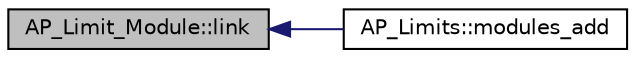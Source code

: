 digraph "AP_Limit_Module::link"
{
 // INTERACTIVE_SVG=YES
  edge [fontname="Helvetica",fontsize="10",labelfontname="Helvetica",labelfontsize="10"];
  node [fontname="Helvetica",fontsize="10",shape=record];
  rankdir="LR";
  Node1 [label="AP_Limit_Module::link",height=0.2,width=0.4,color="black", fillcolor="grey75", style="filled" fontcolor="black"];
  Node1 -> Node2 [dir="back",color="midnightblue",fontsize="10",style="solid",fontname="Helvetica"];
  Node2 [label="AP_Limits::modules_add",height=0.2,width=0.4,color="black", fillcolor="white", style="filled",URL="$classAP__Limits.html#aefb390ee91f5a9e53c5cd8b64f9e502a"];
}
